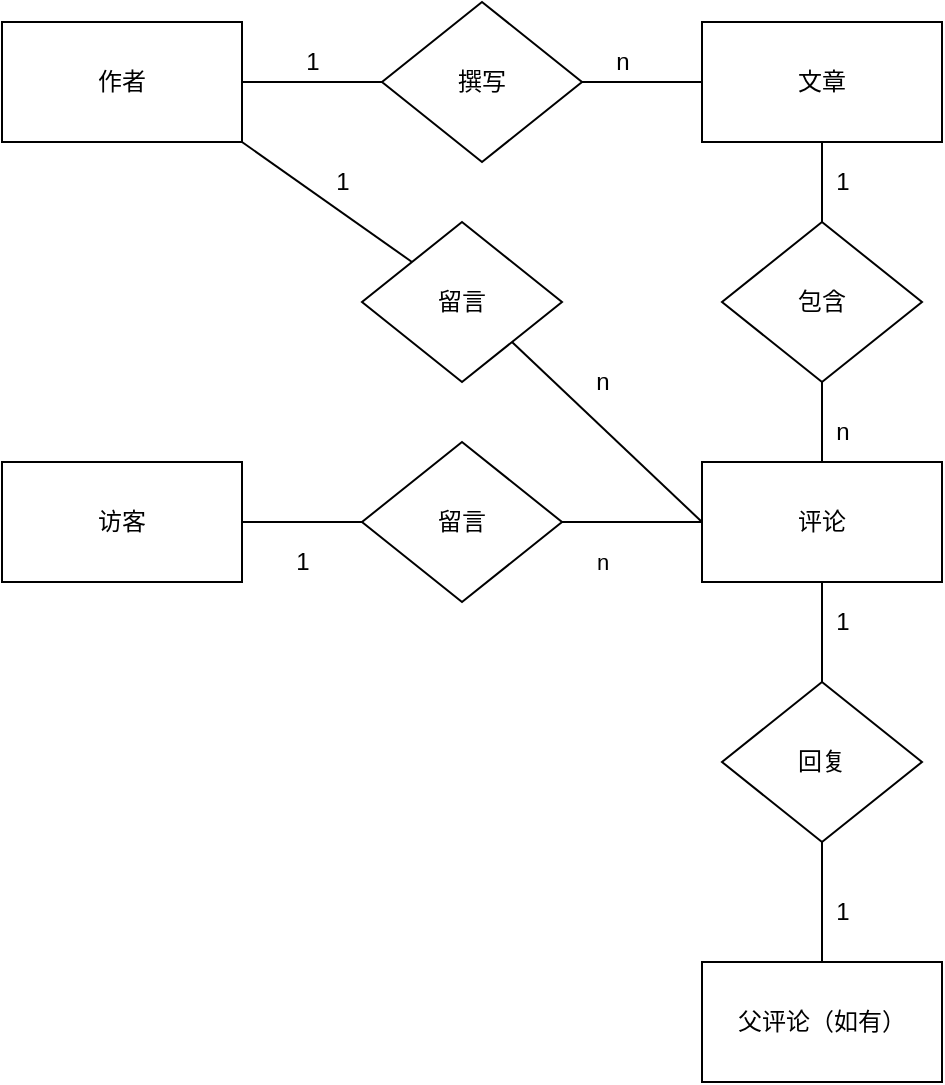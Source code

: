 <mxfile version="21.1.7" type="github">
  <diagram name="Page-1" id="waudUxIC8n3ZF0vEwRzf">
    <mxGraphModel dx="1154" dy="543" grid="1" gridSize="10" guides="1" tooltips="1" connect="1" arrows="1" fold="1" page="1" pageScale="1" pageWidth="850" pageHeight="1100" math="0" shadow="0">
      <root>
        <mxCell id="0" />
        <mxCell id="1" parent="0" />
        <mxCell id="HeFnj_fRg9SSFbyw7C5M-1" value="作者" style="rounded=0;whiteSpace=wrap;html=1;" vertex="1" parent="1">
          <mxGeometry x="170" y="140" width="120" height="60" as="geometry" />
        </mxCell>
        <mxCell id="HeFnj_fRg9SSFbyw7C5M-2" value="访客" style="rounded=0;whiteSpace=wrap;html=1;" vertex="1" parent="1">
          <mxGeometry x="170" y="360" width="120" height="60" as="geometry" />
        </mxCell>
        <mxCell id="HeFnj_fRg9SSFbyw7C5M-3" value="文章" style="rounded=0;whiteSpace=wrap;html=1;" vertex="1" parent="1">
          <mxGeometry x="520" y="140" width="120" height="60" as="geometry" />
        </mxCell>
        <mxCell id="HeFnj_fRg9SSFbyw7C5M-4" value="评论" style="rounded=0;whiteSpace=wrap;html=1;" vertex="1" parent="1">
          <mxGeometry x="520" y="360" width="120" height="60" as="geometry" />
        </mxCell>
        <mxCell id="HeFnj_fRg9SSFbyw7C5M-5" value="撰写" style="rhombus;whiteSpace=wrap;html=1;" vertex="1" parent="1">
          <mxGeometry x="360" y="130" width="100" height="80" as="geometry" />
        </mxCell>
        <mxCell id="HeFnj_fRg9SSFbyw7C5M-7" value="" style="endArrow=none;html=1;rounded=0;entryX=0;entryY=0.5;entryDx=0;entryDy=0;" edge="1" parent="1" target="HeFnj_fRg9SSFbyw7C5M-5">
          <mxGeometry width="50" height="50" relative="1" as="geometry">
            <mxPoint x="290" y="170" as="sourcePoint" />
            <mxPoint x="350" y="170" as="targetPoint" />
          </mxGeometry>
        </mxCell>
        <mxCell id="HeFnj_fRg9SSFbyw7C5M-8" value="" style="endArrow=none;html=1;rounded=0;" edge="1" parent="1">
          <mxGeometry width="50" height="50" relative="1" as="geometry">
            <mxPoint x="460" y="170" as="sourcePoint" />
            <mxPoint x="520" y="170" as="targetPoint" />
          </mxGeometry>
        </mxCell>
        <mxCell id="HeFnj_fRg9SSFbyw7C5M-9" value="1" style="text;html=1;align=center;verticalAlign=middle;resizable=0;points=[];autosize=1;strokeColor=none;fillColor=none;" vertex="1" parent="1">
          <mxGeometry x="310" y="145" width="30" height="30" as="geometry" />
        </mxCell>
        <mxCell id="HeFnj_fRg9SSFbyw7C5M-10" value="n" style="text;html=1;align=center;verticalAlign=middle;resizable=0;points=[];autosize=1;strokeColor=none;fillColor=none;" vertex="1" parent="1">
          <mxGeometry x="465" y="145" width="30" height="30" as="geometry" />
        </mxCell>
        <mxCell id="HeFnj_fRg9SSFbyw7C5M-12" value="包含" style="rhombus;whiteSpace=wrap;html=1;" vertex="1" parent="1">
          <mxGeometry x="530" y="240" width="100" height="80" as="geometry" />
        </mxCell>
        <mxCell id="HeFnj_fRg9SSFbyw7C5M-13" value="" style="endArrow=none;html=1;rounded=0;exitX=0.5;exitY=0;exitDx=0;exitDy=0;" edge="1" parent="1" source="HeFnj_fRg9SSFbyw7C5M-12">
          <mxGeometry width="50" height="50" relative="1" as="geometry">
            <mxPoint x="530" y="250" as="sourcePoint" />
            <mxPoint x="580" y="200" as="targetPoint" />
          </mxGeometry>
        </mxCell>
        <mxCell id="HeFnj_fRg9SSFbyw7C5M-14" value="" style="endArrow=none;html=1;rounded=0;exitX=0.5;exitY=0;exitDx=0;exitDy=0;entryX=0.5;entryY=1;entryDx=0;entryDy=0;" edge="1" parent="1" source="HeFnj_fRg9SSFbyw7C5M-4" target="HeFnj_fRg9SSFbyw7C5M-12">
          <mxGeometry width="50" height="50" relative="1" as="geometry">
            <mxPoint x="460" y="380" as="sourcePoint" />
            <mxPoint x="510" y="330" as="targetPoint" />
          </mxGeometry>
        </mxCell>
        <mxCell id="HeFnj_fRg9SSFbyw7C5M-15" value="1" style="text;html=1;align=center;verticalAlign=middle;resizable=0;points=[];autosize=1;strokeColor=none;fillColor=none;" vertex="1" parent="1">
          <mxGeometry x="575" y="205" width="30" height="30" as="geometry" />
        </mxCell>
        <mxCell id="HeFnj_fRg9SSFbyw7C5M-16" value="n" style="text;html=1;align=center;verticalAlign=middle;resizable=0;points=[];autosize=1;strokeColor=none;fillColor=none;" vertex="1" parent="1">
          <mxGeometry x="575" y="330" width="30" height="30" as="geometry" />
        </mxCell>
        <mxCell id="HeFnj_fRg9SSFbyw7C5M-17" value="留言" style="rhombus;whiteSpace=wrap;html=1;" vertex="1" parent="1">
          <mxGeometry x="350" y="240" width="100" height="80" as="geometry" />
        </mxCell>
        <mxCell id="HeFnj_fRg9SSFbyw7C5M-20" value="" style="endArrow=none;html=1;rounded=0;entryX=1;entryY=1;entryDx=0;entryDy=0;exitX=0;exitY=0.5;exitDx=0;exitDy=0;" edge="1" parent="1" source="HeFnj_fRg9SSFbyw7C5M-4" target="HeFnj_fRg9SSFbyw7C5M-17">
          <mxGeometry width="50" height="50" relative="1" as="geometry">
            <mxPoint x="420" y="400" as="sourcePoint" />
            <mxPoint x="470" y="350" as="targetPoint" />
          </mxGeometry>
        </mxCell>
        <mxCell id="HeFnj_fRg9SSFbyw7C5M-21" value="" style="endArrow=none;html=1;rounded=0;entryX=1;entryY=1;entryDx=0;entryDy=0;exitX=0;exitY=0;exitDx=0;exitDy=0;" edge="1" parent="1" source="HeFnj_fRg9SSFbyw7C5M-17" target="HeFnj_fRg9SSFbyw7C5M-1">
          <mxGeometry width="50" height="50" relative="1" as="geometry">
            <mxPoint x="280" y="270" as="sourcePoint" />
            <mxPoint x="330" y="220" as="targetPoint" />
          </mxGeometry>
        </mxCell>
        <mxCell id="HeFnj_fRg9SSFbyw7C5M-22" value="留言" style="rhombus;whiteSpace=wrap;html=1;" vertex="1" parent="1">
          <mxGeometry x="350" y="350" width="100" height="80" as="geometry" />
        </mxCell>
        <mxCell id="HeFnj_fRg9SSFbyw7C5M-24" value="" style="endArrow=none;html=1;rounded=0;entryX=0;entryY=0.5;entryDx=0;entryDy=0;" edge="1" parent="1" target="HeFnj_fRg9SSFbyw7C5M-22">
          <mxGeometry width="50" height="50" relative="1" as="geometry">
            <mxPoint x="290" y="390" as="sourcePoint" />
            <mxPoint x="340" y="340" as="targetPoint" />
          </mxGeometry>
        </mxCell>
        <mxCell id="HeFnj_fRg9SSFbyw7C5M-25" value="" style="endArrow=none;html=1;rounded=0;" edge="1" parent="1">
          <mxGeometry width="50" height="50" relative="1" as="geometry">
            <mxPoint x="450" y="390" as="sourcePoint" />
            <mxPoint x="520" y="390" as="targetPoint" />
          </mxGeometry>
        </mxCell>
        <mxCell id="HeFnj_fRg9SSFbyw7C5M-31" value="n" style="edgeLabel;html=1;align=center;verticalAlign=middle;resizable=0;points=[];" vertex="1" connectable="0" parent="HeFnj_fRg9SSFbyw7C5M-25">
          <mxGeometry x="-0.514" y="-8" relative="1" as="geometry">
            <mxPoint x="3" y="12" as="offset" />
          </mxGeometry>
        </mxCell>
        <mxCell id="HeFnj_fRg9SSFbyw7C5M-26" value="1" style="text;html=1;align=center;verticalAlign=middle;resizable=0;points=[];autosize=1;strokeColor=none;fillColor=none;" vertex="1" parent="1">
          <mxGeometry x="325" y="205" width="30" height="30" as="geometry" />
        </mxCell>
        <mxCell id="HeFnj_fRg9SSFbyw7C5M-27" value="n" style="text;html=1;align=center;verticalAlign=middle;resizable=0;points=[];autosize=1;strokeColor=none;fillColor=none;" vertex="1" parent="1">
          <mxGeometry x="455" y="305" width="30" height="30" as="geometry" />
        </mxCell>
        <mxCell id="HeFnj_fRg9SSFbyw7C5M-30" value="1" style="text;html=1;align=center;verticalAlign=middle;resizable=0;points=[];autosize=1;strokeColor=none;fillColor=none;" vertex="1" parent="1">
          <mxGeometry x="305" y="395" width="30" height="30" as="geometry" />
        </mxCell>
        <mxCell id="HeFnj_fRg9SSFbyw7C5M-32" value="父评论（如有）" style="rounded=0;whiteSpace=wrap;html=1;" vertex="1" parent="1">
          <mxGeometry x="520" y="610" width="120" height="60" as="geometry" />
        </mxCell>
        <mxCell id="HeFnj_fRg9SSFbyw7C5M-33" value="回复" style="rhombus;whiteSpace=wrap;html=1;" vertex="1" parent="1">
          <mxGeometry x="530" y="470" width="100" height="80" as="geometry" />
        </mxCell>
        <mxCell id="HeFnj_fRg9SSFbyw7C5M-36" value="" style="endArrow=none;html=1;rounded=0;exitX=0.5;exitY=0;exitDx=0;exitDy=0;" edge="1" parent="1" source="HeFnj_fRg9SSFbyw7C5M-33">
          <mxGeometry width="50" height="50" relative="1" as="geometry">
            <mxPoint x="530" y="470" as="sourcePoint" />
            <mxPoint x="580" y="420" as="targetPoint" />
          </mxGeometry>
        </mxCell>
        <mxCell id="HeFnj_fRg9SSFbyw7C5M-38" value="" style="endArrow=none;html=1;rounded=0;exitX=0.5;exitY=0;exitDx=0;exitDy=0;" edge="1" parent="1" source="HeFnj_fRg9SSFbyw7C5M-32">
          <mxGeometry width="50" height="50" relative="1" as="geometry">
            <mxPoint x="530" y="600" as="sourcePoint" />
            <mxPoint x="580" y="550" as="targetPoint" />
          </mxGeometry>
        </mxCell>
        <mxCell id="HeFnj_fRg9SSFbyw7C5M-39" value="1" style="text;html=1;align=center;verticalAlign=middle;resizable=0;points=[];autosize=1;strokeColor=none;fillColor=none;" vertex="1" parent="1">
          <mxGeometry x="575" y="425" width="30" height="30" as="geometry" />
        </mxCell>
        <mxCell id="HeFnj_fRg9SSFbyw7C5M-40" value="1" style="text;html=1;align=center;verticalAlign=middle;resizable=0;points=[];autosize=1;strokeColor=none;fillColor=none;" vertex="1" parent="1">
          <mxGeometry x="575" y="570" width="30" height="30" as="geometry" />
        </mxCell>
      </root>
    </mxGraphModel>
  </diagram>
</mxfile>
